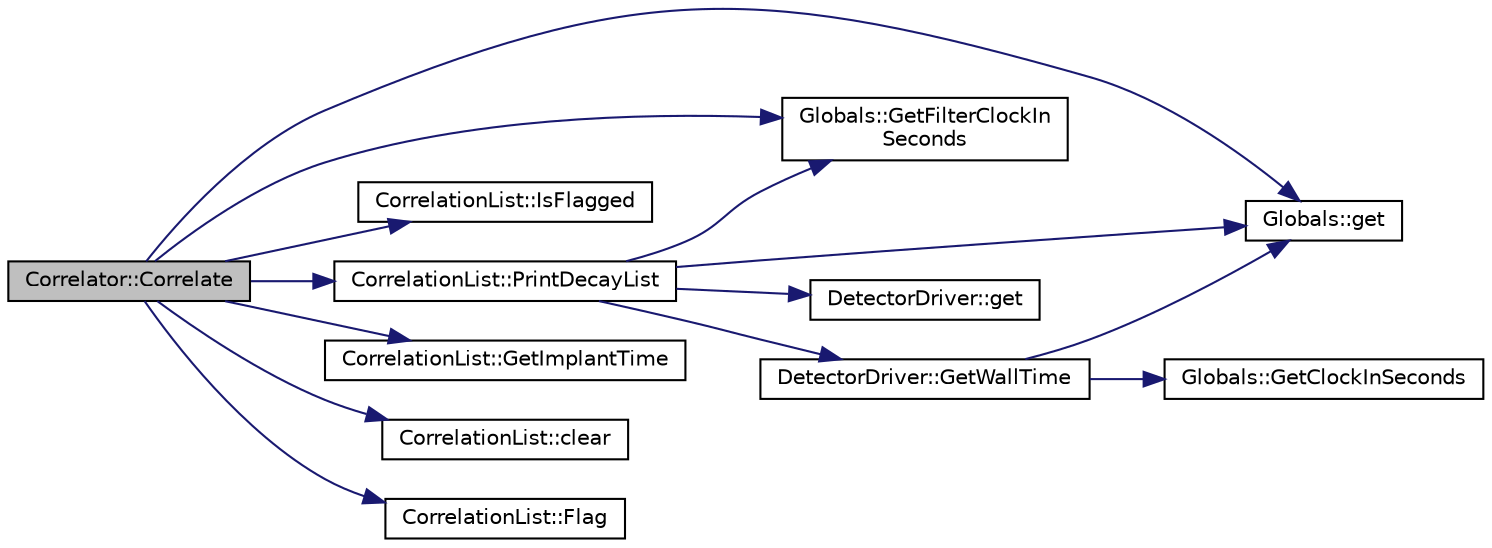 digraph "Correlator::Correlate"
{
  edge [fontname="Helvetica",fontsize="10",labelfontname="Helvetica",labelfontsize="10"];
  node [fontname="Helvetica",fontsize="10",shape=record];
  rankdir="LR";
  Node1 [label="Correlator::Correlate",height=0.2,width=0.4,color="black", fillcolor="grey75", style="filled", fontcolor="black"];
  Node1 -> Node2 [color="midnightblue",fontsize="10",style="solid",fontname="Helvetica"];
  Node2 [label="Globals::get",height=0.2,width=0.4,color="black", fillcolor="white", style="filled",URL="$d3/daf/class_globals.html#ae66fa0173342202c96b13d71a6522512",tooltip="Instance is created upon first call. "];
  Node1 -> Node3 [color="midnightblue",fontsize="10",style="solid",fontname="Helvetica"];
  Node3 [label="Globals::GetFilterClockIn\lSeconds",height=0.2,width=0.4,color="black", fillcolor="white", style="filled",URL="$d3/daf/class_globals.html#af966809742d39e7acbd52c4fe4f5a95c"];
  Node1 -> Node4 [color="midnightblue",fontsize="10",style="solid",fontname="Helvetica"];
  Node4 [label="CorrelationList::IsFlagged",height=0.2,width=0.4,color="black", fillcolor="white", style="filled",URL="$de/da4/class_correlation_list.html#a43da68022a10054d51c51062c3a208fe"];
  Node1 -> Node5 [color="midnightblue",fontsize="10",style="solid",fontname="Helvetica"];
  Node5 [label="CorrelationList::PrintDecayList",height=0.2,width=0.4,color="black", fillcolor="white", style="filled",URL="$de/da4/class_correlation_list.html#a8cf0b887af892534a8f0639220c5ccb9"];
  Node5 -> Node6 [color="midnightblue",fontsize="10",style="solid",fontname="Helvetica"];
  Node6 [label="DetectorDriver::get",height=0.2,width=0.4,color="black", fillcolor="white", style="filled",URL="$de/d91/class_detector_driver.html#a374a759674faebb18f7a2b4fa06c7a70"];
  Node5 -> Node7 [color="midnightblue",fontsize="10",style="solid",fontname="Helvetica"];
  Node7 [label="DetectorDriver::GetWallTime",height=0.2,width=0.4,color="black", fillcolor="white", style="filled",URL="$de/d91/class_detector_driver.html#a7db08c317209259015b30a91c8f33241"];
  Node7 -> Node2 [color="midnightblue",fontsize="10",style="solid",fontname="Helvetica"];
  Node7 -> Node8 [color="midnightblue",fontsize="10",style="solid",fontname="Helvetica"];
  Node8 [label="Globals::GetClockInSeconds",height=0.2,width=0.4,color="black", fillcolor="white", style="filled",URL="$d3/daf/class_globals.html#a02ea3605db675e1c5504de0ff317d16b"];
  Node5 -> Node2 [color="midnightblue",fontsize="10",style="solid",fontname="Helvetica"];
  Node5 -> Node3 [color="midnightblue",fontsize="10",style="solid",fontname="Helvetica"];
  Node1 -> Node9 [color="midnightblue",fontsize="10",style="solid",fontname="Helvetica"];
  Node9 [label="CorrelationList::GetImplantTime",height=0.2,width=0.4,color="black", fillcolor="white", style="filled",URL="$de/da4/class_correlation_list.html#a41b6e8f45704a587473ef7a11d412723"];
  Node1 -> Node10 [color="midnightblue",fontsize="10",style="solid",fontname="Helvetica"];
  Node10 [label="CorrelationList::clear",height=0.2,width=0.4,color="black", fillcolor="white", style="filled",URL="$de/da4/class_correlation_list.html#ad8446a32d5af364b5e25b07cb4d04aed",tooltip="overide the vector clear function so that the flag is also removed "];
  Node1 -> Node11 [color="midnightblue",fontsize="10",style="solid",fontname="Helvetica"];
  Node11 [label="CorrelationList::Flag",height=0.2,width=0.4,color="black", fillcolor="white", style="filled",URL="$de/da4/class_correlation_list.html#aeb9123b82c61862faa9baea683b1b633"];
}
